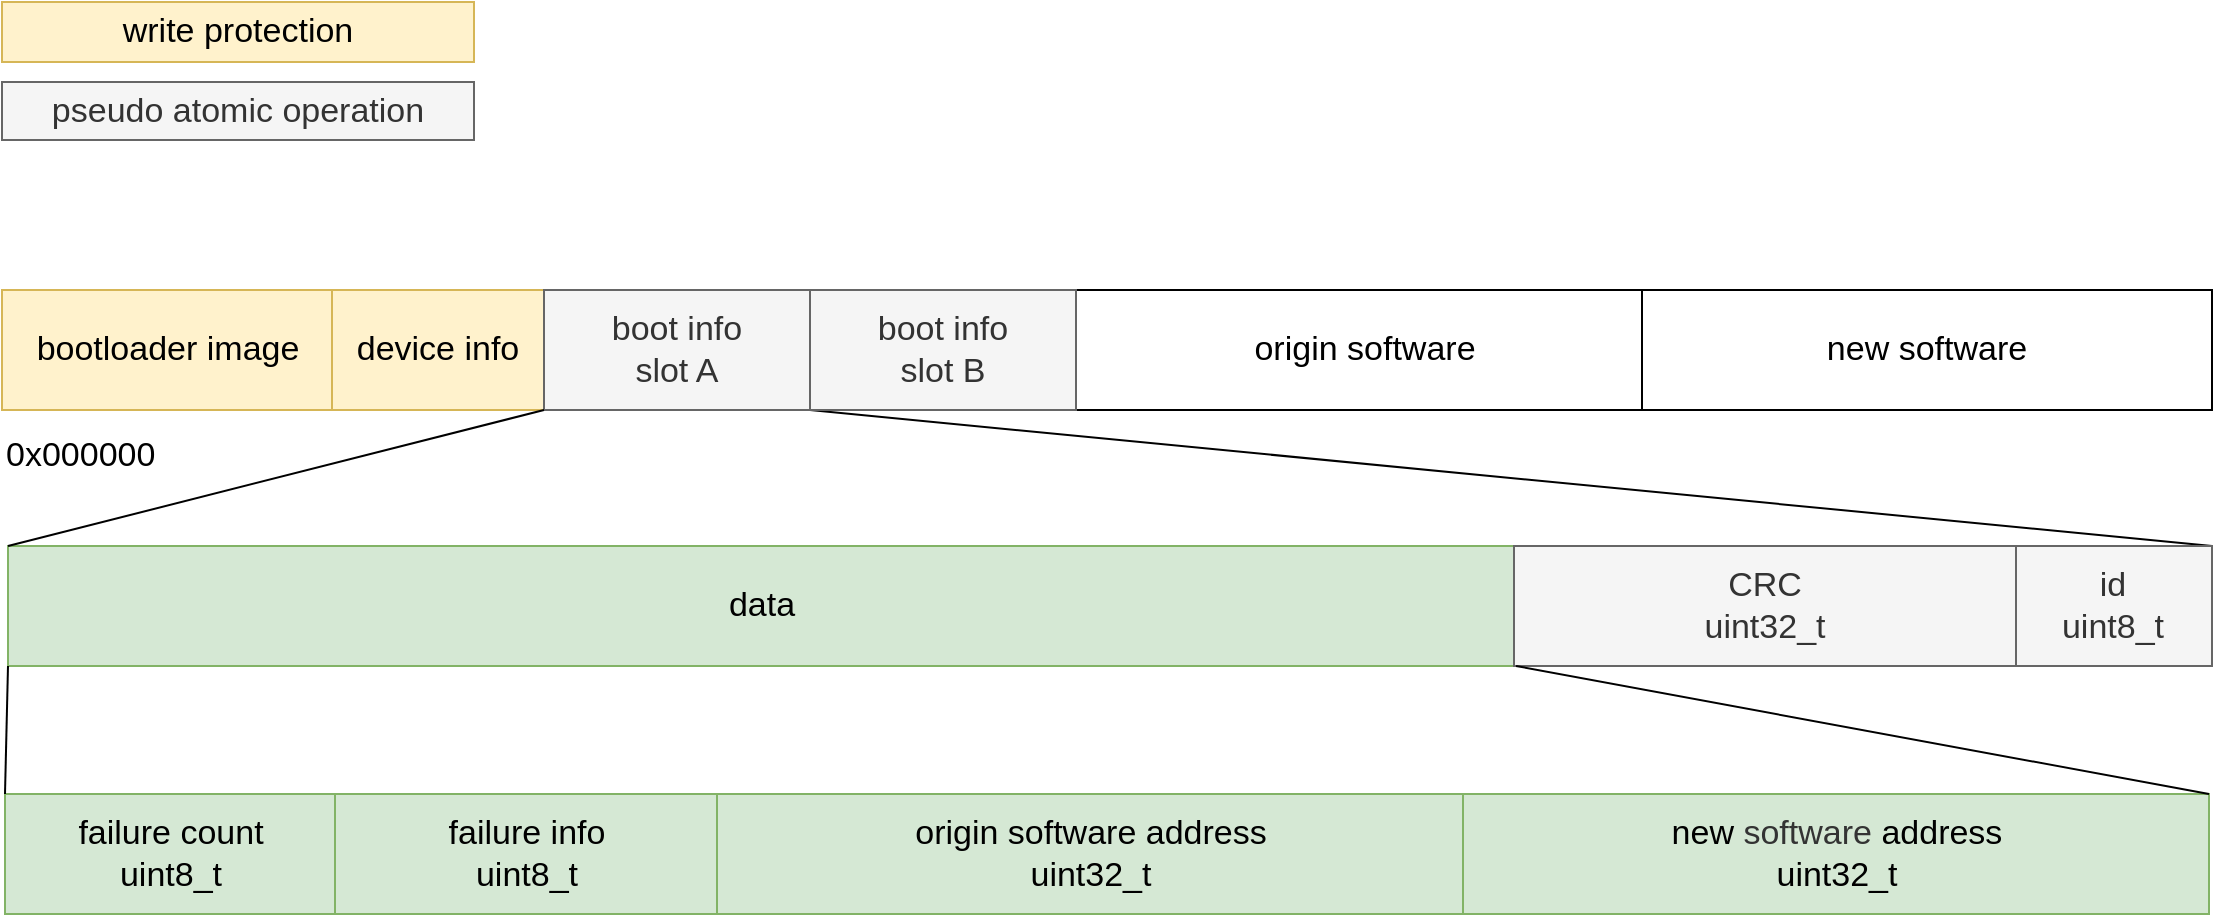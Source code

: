 <mxfile scale="3" border="0">
    <diagram id="LzTGRrPrDBO6Tm46XuKC" name="Page-1">
        <mxGraphModel dx="2525" dy="2190" grid="0" gridSize="10" guides="1" tooltips="1" connect="1" arrows="1" fold="1" page="0" pageScale="1" pageWidth="1600" pageHeight="1200" math="0" shadow="0">
            <root>
                <mxCell id="0"/>
                <mxCell id="1" parent="0"/>
                <mxCell id="256" value="" style="rounded=0;whiteSpace=wrap;html=1;fontSize=17;" parent="1" vertex="1">
                    <mxGeometry x="-1179" y="-760" width="1105" height="60" as="geometry"/>
                </mxCell>
                <mxCell id="257" value="bootloader image" style="rounded=0;whiteSpace=wrap;html=1;fontSize=17;fillColor=#fff2cc;strokeColor=#d6b656;" parent="1" vertex="1">
                    <mxGeometry x="-1179" y="-760" width="166" height="60" as="geometry"/>
                </mxCell>
                <mxCell id="258" value="device info" style="rounded=0;whiteSpace=wrap;html=1;fontSize=17;fillColor=#fff2cc;strokeColor=#d6b656;" parent="1" vertex="1">
                    <mxGeometry x="-1014" y="-760" width="106" height="60" as="geometry"/>
                </mxCell>
                <mxCell id="259" value="&lt;span style=&quot;color: rgb(0, 0, 0);&quot;&gt;origin&amp;nbsp;&lt;/span&gt;software" style="rounded=0;whiteSpace=wrap;html=1;fontSize=17;" parent="1" vertex="1">
                    <mxGeometry x="-642" y="-760" width="289" height="60" as="geometry"/>
                </mxCell>
                <mxCell id="260" value="&lt;span style=&quot;color: rgb(0, 0, 0);&quot;&gt;new&amp;nbsp;&lt;/span&gt;software" style="rounded=0;whiteSpace=wrap;html=1;fontSize=17;" parent="1" vertex="1">
                    <mxGeometry x="-359" y="-760" width="285" height="60" as="geometry"/>
                </mxCell>
                <mxCell id="262" value="" style="rounded=0;whiteSpace=wrap;html=1;fontSize=17;" parent="1" vertex="1">
                    <mxGeometry x="-1176" y="-632" width="1102" height="60" as="geometry"/>
                </mxCell>
                <mxCell id="266" value="data" style="rounded=0;whiteSpace=wrap;html=1;fillColor=#d5e8d4;strokeColor=#82b366;fontSize=17;" parent="1" vertex="1">
                    <mxGeometry x="-1176" y="-632" width="754" height="60" as="geometry"/>
                </mxCell>
                <mxCell id="270" value="0x00&lt;span style=&quot;color: rgb(0, 0, 0);&quot;&gt;0000&lt;/span&gt;" style="text;html=1;align=left;verticalAlign=middle;resizable=0;points=[];autosize=1;strokeColor=none;fillColor=none;fontSize=17;" parent="1" vertex="1">
                    <mxGeometry x="-1179" y="-693" width="93" height="32" as="geometry"/>
                </mxCell>
                <mxCell id="273" value="boot info&lt;div&gt;slot A&lt;/div&gt;" style="rounded=0;whiteSpace=wrap;html=1;fillColor=#f5f5f5;fontColor=#333333;strokeColor=#666666;fontSize=17;" parent="1" vertex="1">
                    <mxGeometry x="-908" y="-760" width="133" height="60" as="geometry"/>
                </mxCell>
                <mxCell id="274" value="" style="endArrow=none;html=1;entryX=1;entryY=1;entryDx=0;entryDy=0;exitX=0;exitY=0;exitDx=0;exitDy=0;fontSize=17;" parent="1" target="258" edge="1">
                    <mxGeometry width="50" height="50" relative="1" as="geometry">
                        <mxPoint x="-1176" y="-632" as="sourcePoint"/>
                        <mxPoint x="-825" y="-665" as="targetPoint"/>
                    </mxGeometry>
                </mxCell>
                <mxCell id="275" value="" style="endArrow=none;html=1;entryX=0;entryY=1;entryDx=0;entryDy=0;exitX=1;exitY=0;exitDx=0;exitDy=0;fontSize=17;" parent="1" target="294" edge="1">
                    <mxGeometry width="50" height="50" relative="1" as="geometry">
                        <mxPoint x="-74" y="-632" as="sourcePoint"/>
                        <mxPoint x="-683" y="-685" as="targetPoint"/>
                    </mxGeometry>
                </mxCell>
                <mxCell id="276" value="write protection" style="rounded=0;whiteSpace=wrap;html=1;fillColor=#fff2cc;strokeColor=#d6b656;fontSize=17;" parent="1" vertex="1">
                    <mxGeometry x="-1179" y="-904" width="236" height="30" as="geometry"/>
                </mxCell>
                <mxCell id="277" value="pseudo atomic operation" style="rounded=0;whiteSpace=wrap;html=1;fillColor=#f5f5f5;strokeColor=#666666;fontColor=#333333;fontSize=17;" parent="1" vertex="1">
                    <mxGeometry x="-1179" y="-864" width="236" height="29" as="geometry"/>
                </mxCell>
                <mxCell id="284" value="" style="rounded=0;whiteSpace=wrap;html=1;fontSize=17;" vertex="1" parent="1">
                    <mxGeometry x="-1177.5" y="-508" width="1102" height="60" as="geometry"/>
                </mxCell>
                <mxCell id="285" value="failure count&lt;div&gt;uint8_t&lt;/div&gt;" style="rounded=0;whiteSpace=wrap;html=1;fillColor=#d5e8d4;strokeColor=#82b366;fontSize=17;" vertex="1" parent="1">
                    <mxGeometry x="-1177.5" y="-508" width="165" height="60" as="geometry"/>
                </mxCell>
                <mxCell id="286" value="origin software address&lt;div&gt;uint32_t&lt;/div&gt;" style="rounded=0;whiteSpace=wrap;html=1;fillColor=#d5e8d4;strokeColor=#82b366;fontSize=17;" vertex="1" parent="1">
                    <mxGeometry x="-821.5" y="-508" width="373" height="60" as="geometry"/>
                </mxCell>
                <mxCell id="287" value="new&amp;nbsp;&lt;span style=&quot;color: rgb(51, 51, 51);&quot;&gt;software&amp;nbsp;&lt;/span&gt;address&lt;div&gt;uint32_t&lt;/div&gt;" style="rounded=0;whiteSpace=wrap;html=1;fillColor=#d5e8d4;strokeColor=#82b366;fontSize=17;" vertex="1" parent="1">
                    <mxGeometry x="-448.5" y="-508" width="373" height="60" as="geometry"/>
                </mxCell>
                <mxCell id="288" value="failure info&lt;br&gt;&lt;div&gt;uint8_t&lt;/div&gt;" style="rounded=0;whiteSpace=wrap;html=1;fillColor=#d5e8d4;strokeColor=#82b366;fontSize=17;" vertex="1" parent="1">
                    <mxGeometry x="-1012.5" y="-508" width="191" height="60" as="geometry"/>
                </mxCell>
                <mxCell id="289" value="id&lt;br&gt;uint8_t" style="rounded=0;whiteSpace=wrap;html=1;fillColor=#f5f5f5;fontColor=#333333;strokeColor=#666666;fontSize=17;" vertex="1" parent="1">
                    <mxGeometry x="-173" y="-632" width="99" height="60" as="geometry"/>
                </mxCell>
                <mxCell id="290" value="CRC&lt;div&gt;uint32_t&lt;/div&gt;" style="rounded=0;whiteSpace=wrap;html=1;fillColor=#f5f5f5;fontColor=#333333;strokeColor=#666666;fontSize=17;" vertex="1" parent="1">
                    <mxGeometry x="-423" y="-632" width="251" height="60" as="geometry"/>
                </mxCell>
                <mxCell id="292" value="" style="endArrow=none;html=1;entryX=0;entryY=1;entryDx=0;entryDy=0;fontSize=17;exitX=0;exitY=0;exitDx=0;exitDy=0;" edge="1" parent="1" source="285" target="266">
                    <mxGeometry width="50" height="50" relative="1" as="geometry">
                        <mxPoint x="-1176" y="-509" as="sourcePoint"/>
                        <mxPoint x="-843" y="-690" as="targetPoint"/>
                    </mxGeometry>
                </mxCell>
                <mxCell id="293" value="" style="endArrow=none;html=1;entryX=1;entryY=0;entryDx=0;entryDy=0;fontSize=17;exitX=1;exitY=1;exitDx=0;exitDy=0;" edge="1" parent="1" source="266" target="287">
                    <mxGeometry width="50" height="50" relative="1" as="geometry">
                        <mxPoint x="-440" y="-551" as="sourcePoint"/>
                        <mxPoint x="-833" y="-680" as="targetPoint"/>
                    </mxGeometry>
                </mxCell>
                <mxCell id="294" value="boot info&lt;div&gt;slot B&lt;/div&gt;" style="rounded=0;whiteSpace=wrap;html=1;fillColor=#f5f5f5;fontColor=#333333;strokeColor=#666666;fontSize=17;" vertex="1" parent="1">
                    <mxGeometry x="-775" y="-760" width="133" height="60" as="geometry"/>
                </mxCell>
            </root>
        </mxGraphModel>
    </diagram>
</mxfile>